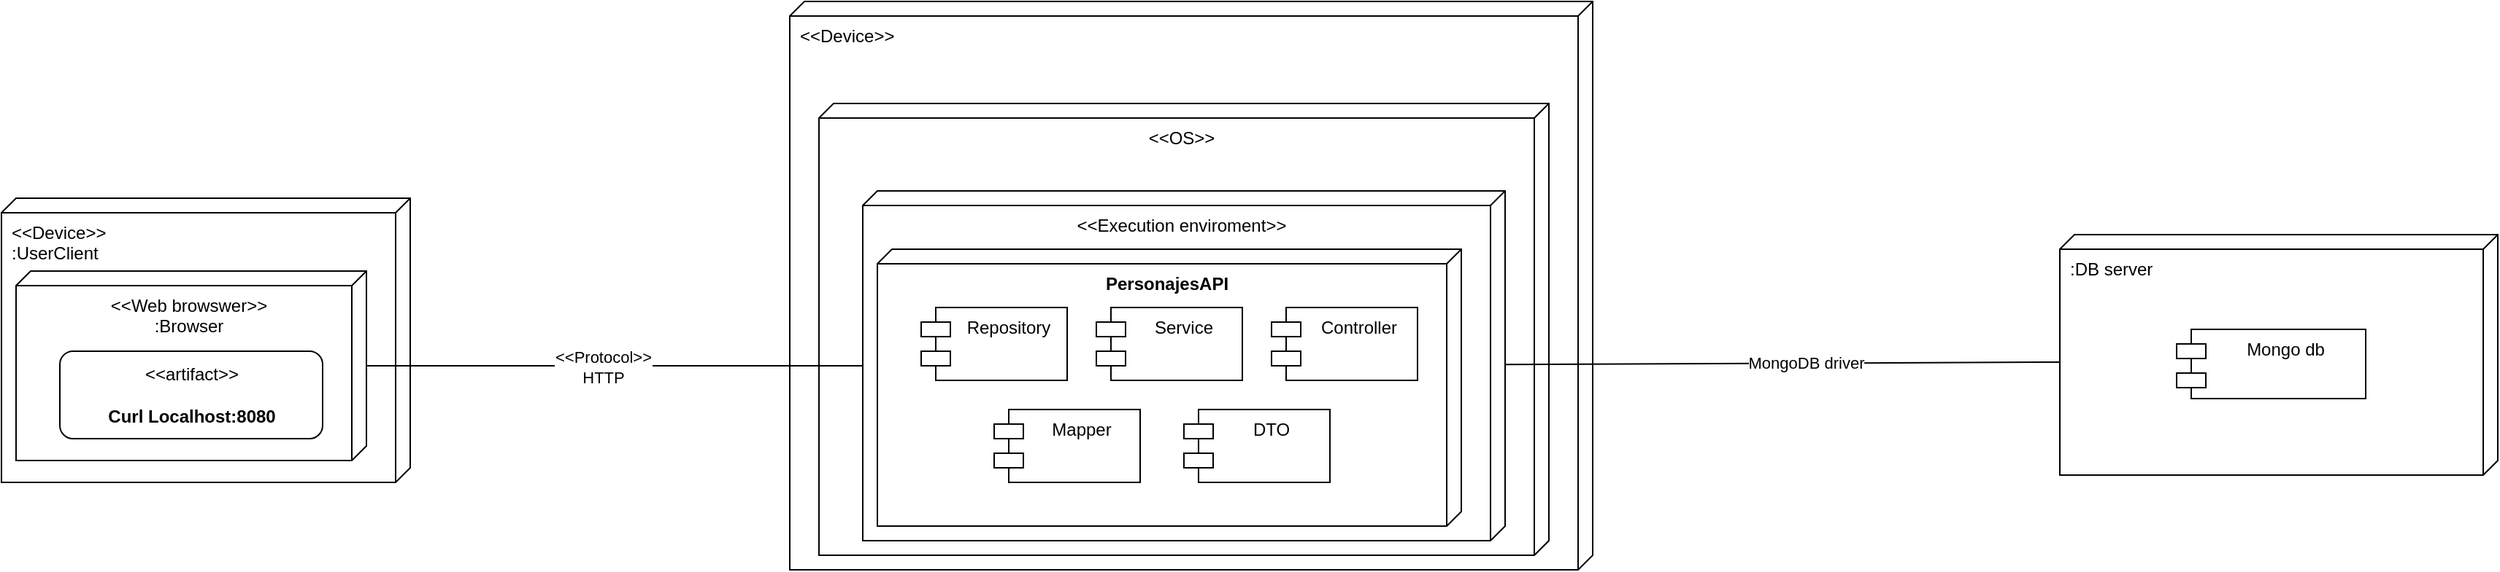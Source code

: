 <mxfile>
    <diagram id="DEgkDfvTKu7yBRl0ZWRp" name="Page-1">
        <mxGraphModel dx="3263" dy="1609" grid="1" gridSize="10" guides="1" tooltips="1" connect="1" arrows="1" fold="1" page="0" pageScale="1" pageWidth="850" pageHeight="1100" math="0" shadow="0">
            <root>
                <mxCell id="0"/>
                <mxCell id="1" parent="0"/>
                <mxCell id="9" value="&amp;lt;&amp;lt;Device&amp;gt;&amp;gt;" style="verticalAlign=top;align=left;shape=cube;size=10;direction=south;fontStyle=0;html=1;boundedLbl=1;spacingLeft=5;" vertex="1" parent="1">
                    <mxGeometry x="490" y="360" width="550" height="390" as="geometry"/>
                </mxCell>
                <mxCell id="10" value="&amp;lt;&amp;lt;OS&amp;gt;&amp;gt;" style="verticalAlign=top;align=center;shape=cube;size=10;direction=south;html=1;boundedLbl=1;spacingLeft=5;" vertex="1" parent="9">
                    <mxGeometry width="500" height="310" relative="1" as="geometry">
                        <mxPoint x="20" y="70" as="offset"/>
                    </mxGeometry>
                </mxCell>
                <mxCell id="12" value="&amp;lt;&amp;lt;Execution enviroment&amp;gt;&amp;gt;" style="verticalAlign=top;align=center;shape=cube;size=10;direction=south;html=1;boundedLbl=1;spacingLeft=5;" vertex="1" parent="9">
                    <mxGeometry x="50" y="130" width="440" height="240" as="geometry"/>
                </mxCell>
                <mxCell id="18" value="&lt;b&gt;PersonajesAPI&lt;/b&gt;" style="verticalAlign=top;align=center;shape=cube;size=10;direction=south;html=1;boundedLbl=1;spacingLeft=5;" vertex="1" parent="9">
                    <mxGeometry x="60" y="170" width="400" height="190" as="geometry"/>
                </mxCell>
                <mxCell id="22" value="Repository" style="shape=module;align=left;spacingLeft=20;align=center;verticalAlign=top;" vertex="1" parent="9">
                    <mxGeometry x="90" y="210" width="100" height="50" as="geometry"/>
                </mxCell>
                <mxCell id="23" value="Service" style="shape=module;align=left;spacingLeft=20;align=center;verticalAlign=top;" vertex="1" parent="9">
                    <mxGeometry x="210" y="210" width="100" height="50" as="geometry"/>
                </mxCell>
                <mxCell id="20" value="Controller" style="shape=module;align=left;spacingLeft=20;align=center;verticalAlign=top;" vertex="1" parent="9">
                    <mxGeometry x="330" y="210" width="100" height="50" as="geometry"/>
                </mxCell>
                <mxCell id="19" value="DTO" style="shape=module;align=left;spacingLeft=20;align=center;verticalAlign=top;" vertex="1" parent="9">
                    <mxGeometry x="270" y="280" width="100" height="50" as="geometry"/>
                </mxCell>
                <mxCell id="21" value="Mapper" style="shape=module;align=left;spacingLeft=20;align=center;verticalAlign=top;" vertex="1" parent="9">
                    <mxGeometry x="140" y="280" width="100" height="50" as="geometry"/>
                </mxCell>
                <mxCell id="13" value=":DB server" style="verticalAlign=top;align=left;shape=cube;size=10;direction=south;fontStyle=0;html=1;boundedLbl=1;spacingLeft=5;" vertex="1" parent="1">
                    <mxGeometry x="1360" y="520" width="300" height="165" as="geometry"/>
                </mxCell>
                <mxCell id="16" value="Mongo db" style="shape=module;align=left;spacingLeft=20;align=center;verticalAlign=top;" vertex="1" parent="1">
                    <mxGeometry x="1440" y="585" width="129.5" height="47.5" as="geometry"/>
                </mxCell>
                <mxCell id="25" style="edgeStyle=none;html=1;entryX=0;entryY=0;entryDx=87.5;entryDy=300;entryPerimeter=0;endArrow=none;endFill=0;" edge="1" parent="1" source="12" target="13">
                    <mxGeometry relative="1" as="geometry"/>
                </mxCell>
                <mxCell id="26" value="MongoDB driver" style="edgeLabel;html=1;align=center;verticalAlign=middle;resizable=0;points=[];" vertex="1" connectable="0" parent="25">
                    <mxGeometry x="0.082" relative="1" as="geometry">
                        <mxPoint as="offset"/>
                    </mxGeometry>
                </mxCell>
                <mxCell id="27" value="&amp;lt;&amp;lt;Device&amp;gt;&amp;gt;&lt;br&gt;:UserClient" style="verticalAlign=top;align=left;shape=cube;size=10;direction=south;fontStyle=0;html=1;boundedLbl=1;spacingLeft=5;" vertex="1" parent="1">
                    <mxGeometry x="-50" y="495" width="280" height="195" as="geometry"/>
                </mxCell>
                <mxCell id="28" value="&amp;lt;&amp;lt;Web browswer&amp;gt;&amp;gt;&lt;br&gt;:Browser" style="verticalAlign=top;align=center;shape=cube;size=10;direction=south;html=1;boundedLbl=1;spacingLeft=5;" vertex="1" parent="27">
                    <mxGeometry width="240" height="130" relative="1" as="geometry">
                        <mxPoint x="10" y="50" as="offset"/>
                    </mxGeometry>
                </mxCell>
                <mxCell id="29" style="edgeStyle=none;html=1;endArrow=none;endFill=0;" edge="1" parent="27" source="28" target="12">
                    <mxGeometry relative="1" as="geometry"/>
                </mxCell>
                <mxCell id="30" value="&amp;lt;&amp;lt;Protocol&amp;gt;&amp;gt;&lt;br&gt;HTTP" style="edgeLabel;html=1;align=center;verticalAlign=middle;resizable=0;points=[];" vertex="1" connectable="0" parent="29">
                    <mxGeometry x="-0.047" y="-1" relative="1" as="geometry">
                        <mxPoint as="offset"/>
                    </mxGeometry>
                </mxCell>
                <mxCell id="31" value="&amp;lt;&amp;lt;artifact&amp;gt;&amp;gt;&lt;br&gt;&lt;br&gt;&lt;b&gt;Curl Localhost:8080&lt;/b&gt;" style="html=1;align=center;verticalAlign=middle;dashed=0;rounded=1;" vertex="1" parent="27">
                    <mxGeometry x="40" y="105" width="180" height="60" as="geometry"/>
                </mxCell>
            </root>
        </mxGraphModel>
    </diagram>
</mxfile>